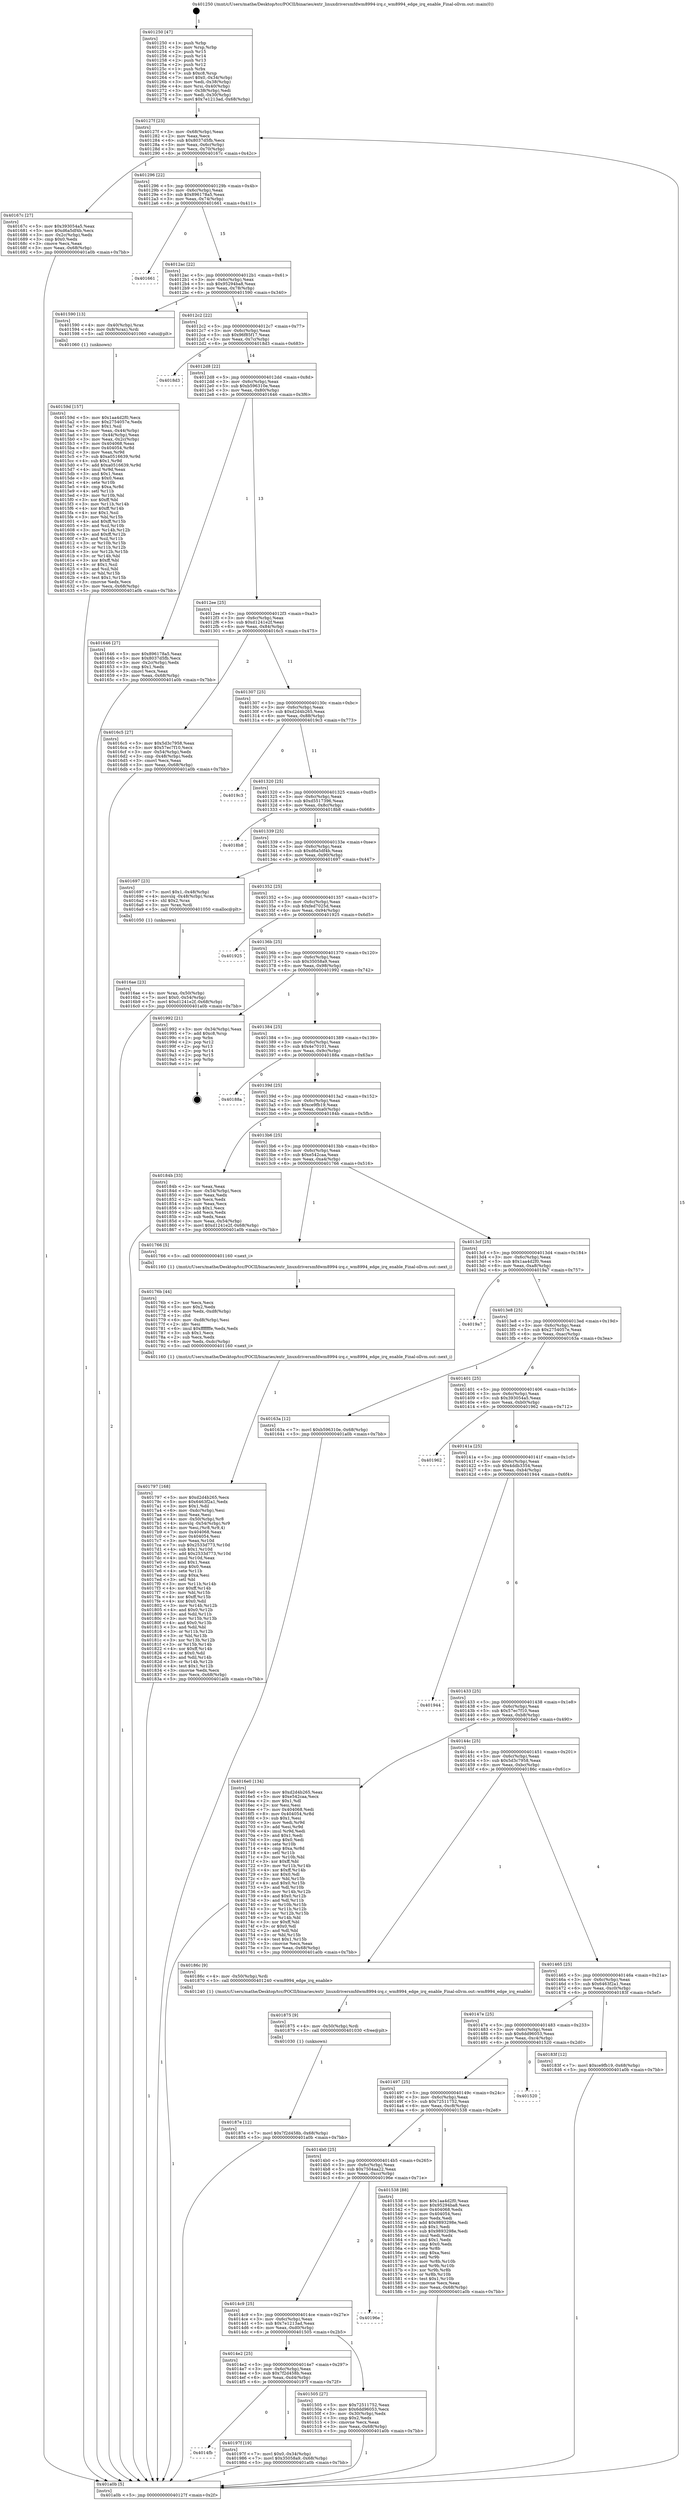 digraph "0x401250" {
  label = "0x401250 (/mnt/c/Users/mathe/Desktop/tcc/POCII/binaries/extr_linuxdriversmfdwm8994-irq.c_wm8994_edge_irq_enable_Final-ollvm.out::main(0))"
  labelloc = "t"
  node[shape=record]

  Entry [label="",width=0.3,height=0.3,shape=circle,fillcolor=black,style=filled]
  "0x40127f" [label="{
     0x40127f [23]\l
     | [instrs]\l
     &nbsp;&nbsp;0x40127f \<+3\>: mov -0x68(%rbp),%eax\l
     &nbsp;&nbsp;0x401282 \<+2\>: mov %eax,%ecx\l
     &nbsp;&nbsp;0x401284 \<+6\>: sub $0x8037d5fb,%ecx\l
     &nbsp;&nbsp;0x40128a \<+3\>: mov %eax,-0x6c(%rbp)\l
     &nbsp;&nbsp;0x40128d \<+3\>: mov %ecx,-0x70(%rbp)\l
     &nbsp;&nbsp;0x401290 \<+6\>: je 000000000040167c \<main+0x42c\>\l
  }"]
  "0x40167c" [label="{
     0x40167c [27]\l
     | [instrs]\l
     &nbsp;&nbsp;0x40167c \<+5\>: mov $0x393054a5,%eax\l
     &nbsp;&nbsp;0x401681 \<+5\>: mov $0xd6a5df4b,%ecx\l
     &nbsp;&nbsp;0x401686 \<+3\>: mov -0x2c(%rbp),%edx\l
     &nbsp;&nbsp;0x401689 \<+3\>: cmp $0x0,%edx\l
     &nbsp;&nbsp;0x40168c \<+3\>: cmove %ecx,%eax\l
     &nbsp;&nbsp;0x40168f \<+3\>: mov %eax,-0x68(%rbp)\l
     &nbsp;&nbsp;0x401692 \<+5\>: jmp 0000000000401a0b \<main+0x7bb\>\l
  }"]
  "0x401296" [label="{
     0x401296 [22]\l
     | [instrs]\l
     &nbsp;&nbsp;0x401296 \<+5\>: jmp 000000000040129b \<main+0x4b\>\l
     &nbsp;&nbsp;0x40129b \<+3\>: mov -0x6c(%rbp),%eax\l
     &nbsp;&nbsp;0x40129e \<+5\>: sub $0x896178a5,%eax\l
     &nbsp;&nbsp;0x4012a3 \<+3\>: mov %eax,-0x74(%rbp)\l
     &nbsp;&nbsp;0x4012a6 \<+6\>: je 0000000000401661 \<main+0x411\>\l
  }"]
  Exit [label="",width=0.3,height=0.3,shape=circle,fillcolor=black,style=filled,peripheries=2]
  "0x401661" [label="{
     0x401661\l
  }", style=dashed]
  "0x4012ac" [label="{
     0x4012ac [22]\l
     | [instrs]\l
     &nbsp;&nbsp;0x4012ac \<+5\>: jmp 00000000004012b1 \<main+0x61\>\l
     &nbsp;&nbsp;0x4012b1 \<+3\>: mov -0x6c(%rbp),%eax\l
     &nbsp;&nbsp;0x4012b4 \<+5\>: sub $0x95294ba8,%eax\l
     &nbsp;&nbsp;0x4012b9 \<+3\>: mov %eax,-0x78(%rbp)\l
     &nbsp;&nbsp;0x4012bc \<+6\>: je 0000000000401590 \<main+0x340\>\l
  }"]
  "0x4014fb" [label="{
     0x4014fb\l
  }", style=dashed]
  "0x401590" [label="{
     0x401590 [13]\l
     | [instrs]\l
     &nbsp;&nbsp;0x401590 \<+4\>: mov -0x40(%rbp),%rax\l
     &nbsp;&nbsp;0x401594 \<+4\>: mov 0x8(%rax),%rdi\l
     &nbsp;&nbsp;0x401598 \<+5\>: call 0000000000401060 \<atoi@plt\>\l
     | [calls]\l
     &nbsp;&nbsp;0x401060 \{1\} (unknown)\l
  }"]
  "0x4012c2" [label="{
     0x4012c2 [22]\l
     | [instrs]\l
     &nbsp;&nbsp;0x4012c2 \<+5\>: jmp 00000000004012c7 \<main+0x77\>\l
     &nbsp;&nbsp;0x4012c7 \<+3\>: mov -0x6c(%rbp),%eax\l
     &nbsp;&nbsp;0x4012ca \<+5\>: sub $0x96f85f17,%eax\l
     &nbsp;&nbsp;0x4012cf \<+3\>: mov %eax,-0x7c(%rbp)\l
     &nbsp;&nbsp;0x4012d2 \<+6\>: je 00000000004018d3 \<main+0x683\>\l
  }"]
  "0x40197f" [label="{
     0x40197f [19]\l
     | [instrs]\l
     &nbsp;&nbsp;0x40197f \<+7\>: movl $0x0,-0x34(%rbp)\l
     &nbsp;&nbsp;0x401986 \<+7\>: movl $0x35058a9,-0x68(%rbp)\l
     &nbsp;&nbsp;0x40198d \<+5\>: jmp 0000000000401a0b \<main+0x7bb\>\l
  }"]
  "0x4018d3" [label="{
     0x4018d3\l
  }", style=dashed]
  "0x4012d8" [label="{
     0x4012d8 [22]\l
     | [instrs]\l
     &nbsp;&nbsp;0x4012d8 \<+5\>: jmp 00000000004012dd \<main+0x8d\>\l
     &nbsp;&nbsp;0x4012dd \<+3\>: mov -0x6c(%rbp),%eax\l
     &nbsp;&nbsp;0x4012e0 \<+5\>: sub $0xb596310e,%eax\l
     &nbsp;&nbsp;0x4012e5 \<+3\>: mov %eax,-0x80(%rbp)\l
     &nbsp;&nbsp;0x4012e8 \<+6\>: je 0000000000401646 \<main+0x3f6\>\l
  }"]
  "0x40187e" [label="{
     0x40187e [12]\l
     | [instrs]\l
     &nbsp;&nbsp;0x40187e \<+7\>: movl $0x7f2d458b,-0x68(%rbp)\l
     &nbsp;&nbsp;0x401885 \<+5\>: jmp 0000000000401a0b \<main+0x7bb\>\l
  }"]
  "0x401646" [label="{
     0x401646 [27]\l
     | [instrs]\l
     &nbsp;&nbsp;0x401646 \<+5\>: mov $0x896178a5,%eax\l
     &nbsp;&nbsp;0x40164b \<+5\>: mov $0x8037d5fb,%ecx\l
     &nbsp;&nbsp;0x401650 \<+3\>: mov -0x2c(%rbp),%edx\l
     &nbsp;&nbsp;0x401653 \<+3\>: cmp $0x1,%edx\l
     &nbsp;&nbsp;0x401656 \<+3\>: cmovl %ecx,%eax\l
     &nbsp;&nbsp;0x401659 \<+3\>: mov %eax,-0x68(%rbp)\l
     &nbsp;&nbsp;0x40165c \<+5\>: jmp 0000000000401a0b \<main+0x7bb\>\l
  }"]
  "0x4012ee" [label="{
     0x4012ee [25]\l
     | [instrs]\l
     &nbsp;&nbsp;0x4012ee \<+5\>: jmp 00000000004012f3 \<main+0xa3\>\l
     &nbsp;&nbsp;0x4012f3 \<+3\>: mov -0x6c(%rbp),%eax\l
     &nbsp;&nbsp;0x4012f6 \<+5\>: sub $0xd1241e2f,%eax\l
     &nbsp;&nbsp;0x4012fb \<+6\>: mov %eax,-0x84(%rbp)\l
     &nbsp;&nbsp;0x401301 \<+6\>: je 00000000004016c5 \<main+0x475\>\l
  }"]
  "0x401875" [label="{
     0x401875 [9]\l
     | [instrs]\l
     &nbsp;&nbsp;0x401875 \<+4\>: mov -0x50(%rbp),%rdi\l
     &nbsp;&nbsp;0x401879 \<+5\>: call 0000000000401030 \<free@plt\>\l
     | [calls]\l
     &nbsp;&nbsp;0x401030 \{1\} (unknown)\l
  }"]
  "0x4016c5" [label="{
     0x4016c5 [27]\l
     | [instrs]\l
     &nbsp;&nbsp;0x4016c5 \<+5\>: mov $0x5d3c7958,%eax\l
     &nbsp;&nbsp;0x4016ca \<+5\>: mov $0x57ec7f10,%ecx\l
     &nbsp;&nbsp;0x4016cf \<+3\>: mov -0x54(%rbp),%edx\l
     &nbsp;&nbsp;0x4016d2 \<+3\>: cmp -0x48(%rbp),%edx\l
     &nbsp;&nbsp;0x4016d5 \<+3\>: cmovl %ecx,%eax\l
     &nbsp;&nbsp;0x4016d8 \<+3\>: mov %eax,-0x68(%rbp)\l
     &nbsp;&nbsp;0x4016db \<+5\>: jmp 0000000000401a0b \<main+0x7bb\>\l
  }"]
  "0x401307" [label="{
     0x401307 [25]\l
     | [instrs]\l
     &nbsp;&nbsp;0x401307 \<+5\>: jmp 000000000040130c \<main+0xbc\>\l
     &nbsp;&nbsp;0x40130c \<+3\>: mov -0x6c(%rbp),%eax\l
     &nbsp;&nbsp;0x40130f \<+5\>: sub $0xd2d4b265,%eax\l
     &nbsp;&nbsp;0x401314 \<+6\>: mov %eax,-0x88(%rbp)\l
     &nbsp;&nbsp;0x40131a \<+6\>: je 00000000004019c3 \<main+0x773\>\l
  }"]
  "0x401797" [label="{
     0x401797 [168]\l
     | [instrs]\l
     &nbsp;&nbsp;0x401797 \<+5\>: mov $0xd2d4b265,%ecx\l
     &nbsp;&nbsp;0x40179c \<+5\>: mov $0x6463f2a1,%edx\l
     &nbsp;&nbsp;0x4017a1 \<+3\>: mov $0x1,%dil\l
     &nbsp;&nbsp;0x4017a4 \<+6\>: mov -0xdc(%rbp),%esi\l
     &nbsp;&nbsp;0x4017aa \<+3\>: imul %eax,%esi\l
     &nbsp;&nbsp;0x4017ad \<+4\>: mov -0x50(%rbp),%r8\l
     &nbsp;&nbsp;0x4017b1 \<+4\>: movslq -0x54(%rbp),%r9\l
     &nbsp;&nbsp;0x4017b5 \<+4\>: mov %esi,(%r8,%r9,4)\l
     &nbsp;&nbsp;0x4017b9 \<+7\>: mov 0x404068,%eax\l
     &nbsp;&nbsp;0x4017c0 \<+7\>: mov 0x404054,%esi\l
     &nbsp;&nbsp;0x4017c7 \<+3\>: mov %eax,%r10d\l
     &nbsp;&nbsp;0x4017ca \<+7\>: sub $0x2533d773,%r10d\l
     &nbsp;&nbsp;0x4017d1 \<+4\>: sub $0x1,%r10d\l
     &nbsp;&nbsp;0x4017d5 \<+7\>: add $0x2533d773,%r10d\l
     &nbsp;&nbsp;0x4017dc \<+4\>: imul %r10d,%eax\l
     &nbsp;&nbsp;0x4017e0 \<+3\>: and $0x1,%eax\l
     &nbsp;&nbsp;0x4017e3 \<+3\>: cmp $0x0,%eax\l
     &nbsp;&nbsp;0x4017e6 \<+4\>: sete %r11b\l
     &nbsp;&nbsp;0x4017ea \<+3\>: cmp $0xa,%esi\l
     &nbsp;&nbsp;0x4017ed \<+3\>: setl %bl\l
     &nbsp;&nbsp;0x4017f0 \<+3\>: mov %r11b,%r14b\l
     &nbsp;&nbsp;0x4017f3 \<+4\>: xor $0xff,%r14b\l
     &nbsp;&nbsp;0x4017f7 \<+3\>: mov %bl,%r15b\l
     &nbsp;&nbsp;0x4017fa \<+4\>: xor $0xff,%r15b\l
     &nbsp;&nbsp;0x4017fe \<+4\>: xor $0x0,%dil\l
     &nbsp;&nbsp;0x401802 \<+3\>: mov %r14b,%r12b\l
     &nbsp;&nbsp;0x401805 \<+4\>: and $0x0,%r12b\l
     &nbsp;&nbsp;0x401809 \<+3\>: and %dil,%r11b\l
     &nbsp;&nbsp;0x40180c \<+3\>: mov %r15b,%r13b\l
     &nbsp;&nbsp;0x40180f \<+4\>: and $0x0,%r13b\l
     &nbsp;&nbsp;0x401813 \<+3\>: and %dil,%bl\l
     &nbsp;&nbsp;0x401816 \<+3\>: or %r11b,%r12b\l
     &nbsp;&nbsp;0x401819 \<+3\>: or %bl,%r13b\l
     &nbsp;&nbsp;0x40181c \<+3\>: xor %r13b,%r12b\l
     &nbsp;&nbsp;0x40181f \<+3\>: or %r15b,%r14b\l
     &nbsp;&nbsp;0x401822 \<+4\>: xor $0xff,%r14b\l
     &nbsp;&nbsp;0x401826 \<+4\>: or $0x0,%dil\l
     &nbsp;&nbsp;0x40182a \<+3\>: and %dil,%r14b\l
     &nbsp;&nbsp;0x40182d \<+3\>: or %r14b,%r12b\l
     &nbsp;&nbsp;0x401830 \<+4\>: test $0x1,%r12b\l
     &nbsp;&nbsp;0x401834 \<+3\>: cmovne %edx,%ecx\l
     &nbsp;&nbsp;0x401837 \<+3\>: mov %ecx,-0x68(%rbp)\l
     &nbsp;&nbsp;0x40183a \<+5\>: jmp 0000000000401a0b \<main+0x7bb\>\l
  }"]
  "0x4019c3" [label="{
     0x4019c3\l
  }", style=dashed]
  "0x401320" [label="{
     0x401320 [25]\l
     | [instrs]\l
     &nbsp;&nbsp;0x401320 \<+5\>: jmp 0000000000401325 \<main+0xd5\>\l
     &nbsp;&nbsp;0x401325 \<+3\>: mov -0x6c(%rbp),%eax\l
     &nbsp;&nbsp;0x401328 \<+5\>: sub $0xd5517396,%eax\l
     &nbsp;&nbsp;0x40132d \<+6\>: mov %eax,-0x8c(%rbp)\l
     &nbsp;&nbsp;0x401333 \<+6\>: je 00000000004018b8 \<main+0x668\>\l
  }"]
  "0x40176b" [label="{
     0x40176b [44]\l
     | [instrs]\l
     &nbsp;&nbsp;0x40176b \<+2\>: xor %ecx,%ecx\l
     &nbsp;&nbsp;0x40176d \<+5\>: mov $0x2,%edx\l
     &nbsp;&nbsp;0x401772 \<+6\>: mov %edx,-0xd8(%rbp)\l
     &nbsp;&nbsp;0x401778 \<+1\>: cltd\l
     &nbsp;&nbsp;0x401779 \<+6\>: mov -0xd8(%rbp),%esi\l
     &nbsp;&nbsp;0x40177f \<+2\>: idiv %esi\l
     &nbsp;&nbsp;0x401781 \<+6\>: imul $0xfffffffe,%edx,%edx\l
     &nbsp;&nbsp;0x401787 \<+3\>: sub $0x1,%ecx\l
     &nbsp;&nbsp;0x40178a \<+2\>: sub %ecx,%edx\l
     &nbsp;&nbsp;0x40178c \<+6\>: mov %edx,-0xdc(%rbp)\l
     &nbsp;&nbsp;0x401792 \<+5\>: call 0000000000401160 \<next_i\>\l
     | [calls]\l
     &nbsp;&nbsp;0x401160 \{1\} (/mnt/c/Users/mathe/Desktop/tcc/POCII/binaries/extr_linuxdriversmfdwm8994-irq.c_wm8994_edge_irq_enable_Final-ollvm.out::next_i)\l
  }"]
  "0x4018b8" [label="{
     0x4018b8\l
  }", style=dashed]
  "0x401339" [label="{
     0x401339 [25]\l
     | [instrs]\l
     &nbsp;&nbsp;0x401339 \<+5\>: jmp 000000000040133e \<main+0xee\>\l
     &nbsp;&nbsp;0x40133e \<+3\>: mov -0x6c(%rbp),%eax\l
     &nbsp;&nbsp;0x401341 \<+5\>: sub $0xd6a5df4b,%eax\l
     &nbsp;&nbsp;0x401346 \<+6\>: mov %eax,-0x90(%rbp)\l
     &nbsp;&nbsp;0x40134c \<+6\>: je 0000000000401697 \<main+0x447\>\l
  }"]
  "0x4016ae" [label="{
     0x4016ae [23]\l
     | [instrs]\l
     &nbsp;&nbsp;0x4016ae \<+4\>: mov %rax,-0x50(%rbp)\l
     &nbsp;&nbsp;0x4016b2 \<+7\>: movl $0x0,-0x54(%rbp)\l
     &nbsp;&nbsp;0x4016b9 \<+7\>: movl $0xd1241e2f,-0x68(%rbp)\l
     &nbsp;&nbsp;0x4016c0 \<+5\>: jmp 0000000000401a0b \<main+0x7bb\>\l
  }"]
  "0x401697" [label="{
     0x401697 [23]\l
     | [instrs]\l
     &nbsp;&nbsp;0x401697 \<+7\>: movl $0x1,-0x48(%rbp)\l
     &nbsp;&nbsp;0x40169e \<+4\>: movslq -0x48(%rbp),%rax\l
     &nbsp;&nbsp;0x4016a2 \<+4\>: shl $0x2,%rax\l
     &nbsp;&nbsp;0x4016a6 \<+3\>: mov %rax,%rdi\l
     &nbsp;&nbsp;0x4016a9 \<+5\>: call 0000000000401050 \<malloc@plt\>\l
     | [calls]\l
     &nbsp;&nbsp;0x401050 \{1\} (unknown)\l
  }"]
  "0x401352" [label="{
     0x401352 [25]\l
     | [instrs]\l
     &nbsp;&nbsp;0x401352 \<+5\>: jmp 0000000000401357 \<main+0x107\>\l
     &nbsp;&nbsp;0x401357 \<+3\>: mov -0x6c(%rbp),%eax\l
     &nbsp;&nbsp;0x40135a \<+5\>: sub $0xfed7025d,%eax\l
     &nbsp;&nbsp;0x40135f \<+6\>: mov %eax,-0x94(%rbp)\l
     &nbsp;&nbsp;0x401365 \<+6\>: je 0000000000401925 \<main+0x6d5\>\l
  }"]
  "0x40159d" [label="{
     0x40159d [157]\l
     | [instrs]\l
     &nbsp;&nbsp;0x40159d \<+5\>: mov $0x1aa4d2f0,%ecx\l
     &nbsp;&nbsp;0x4015a2 \<+5\>: mov $0x2754057e,%edx\l
     &nbsp;&nbsp;0x4015a7 \<+3\>: mov $0x1,%sil\l
     &nbsp;&nbsp;0x4015aa \<+3\>: mov %eax,-0x44(%rbp)\l
     &nbsp;&nbsp;0x4015ad \<+3\>: mov -0x44(%rbp),%eax\l
     &nbsp;&nbsp;0x4015b0 \<+3\>: mov %eax,-0x2c(%rbp)\l
     &nbsp;&nbsp;0x4015b3 \<+7\>: mov 0x404068,%eax\l
     &nbsp;&nbsp;0x4015ba \<+8\>: mov 0x404054,%r8d\l
     &nbsp;&nbsp;0x4015c2 \<+3\>: mov %eax,%r9d\l
     &nbsp;&nbsp;0x4015c5 \<+7\>: sub $0xa0516639,%r9d\l
     &nbsp;&nbsp;0x4015cc \<+4\>: sub $0x1,%r9d\l
     &nbsp;&nbsp;0x4015d0 \<+7\>: add $0xa0516639,%r9d\l
     &nbsp;&nbsp;0x4015d7 \<+4\>: imul %r9d,%eax\l
     &nbsp;&nbsp;0x4015db \<+3\>: and $0x1,%eax\l
     &nbsp;&nbsp;0x4015de \<+3\>: cmp $0x0,%eax\l
     &nbsp;&nbsp;0x4015e1 \<+4\>: sete %r10b\l
     &nbsp;&nbsp;0x4015e5 \<+4\>: cmp $0xa,%r8d\l
     &nbsp;&nbsp;0x4015e9 \<+4\>: setl %r11b\l
     &nbsp;&nbsp;0x4015ed \<+3\>: mov %r10b,%bl\l
     &nbsp;&nbsp;0x4015f0 \<+3\>: xor $0xff,%bl\l
     &nbsp;&nbsp;0x4015f3 \<+3\>: mov %r11b,%r14b\l
     &nbsp;&nbsp;0x4015f6 \<+4\>: xor $0xff,%r14b\l
     &nbsp;&nbsp;0x4015fa \<+4\>: xor $0x1,%sil\l
     &nbsp;&nbsp;0x4015fe \<+3\>: mov %bl,%r15b\l
     &nbsp;&nbsp;0x401601 \<+4\>: and $0xff,%r15b\l
     &nbsp;&nbsp;0x401605 \<+3\>: and %sil,%r10b\l
     &nbsp;&nbsp;0x401608 \<+3\>: mov %r14b,%r12b\l
     &nbsp;&nbsp;0x40160b \<+4\>: and $0xff,%r12b\l
     &nbsp;&nbsp;0x40160f \<+3\>: and %sil,%r11b\l
     &nbsp;&nbsp;0x401612 \<+3\>: or %r10b,%r15b\l
     &nbsp;&nbsp;0x401615 \<+3\>: or %r11b,%r12b\l
     &nbsp;&nbsp;0x401618 \<+3\>: xor %r12b,%r15b\l
     &nbsp;&nbsp;0x40161b \<+3\>: or %r14b,%bl\l
     &nbsp;&nbsp;0x40161e \<+3\>: xor $0xff,%bl\l
     &nbsp;&nbsp;0x401621 \<+4\>: or $0x1,%sil\l
     &nbsp;&nbsp;0x401625 \<+3\>: and %sil,%bl\l
     &nbsp;&nbsp;0x401628 \<+3\>: or %bl,%r15b\l
     &nbsp;&nbsp;0x40162b \<+4\>: test $0x1,%r15b\l
     &nbsp;&nbsp;0x40162f \<+3\>: cmovne %edx,%ecx\l
     &nbsp;&nbsp;0x401632 \<+3\>: mov %ecx,-0x68(%rbp)\l
     &nbsp;&nbsp;0x401635 \<+5\>: jmp 0000000000401a0b \<main+0x7bb\>\l
  }"]
  "0x401925" [label="{
     0x401925\l
  }", style=dashed]
  "0x40136b" [label="{
     0x40136b [25]\l
     | [instrs]\l
     &nbsp;&nbsp;0x40136b \<+5\>: jmp 0000000000401370 \<main+0x120\>\l
     &nbsp;&nbsp;0x401370 \<+3\>: mov -0x6c(%rbp),%eax\l
     &nbsp;&nbsp;0x401373 \<+5\>: sub $0x35058a9,%eax\l
     &nbsp;&nbsp;0x401378 \<+6\>: mov %eax,-0x98(%rbp)\l
     &nbsp;&nbsp;0x40137e \<+6\>: je 0000000000401992 \<main+0x742\>\l
  }"]
  "0x401250" [label="{
     0x401250 [47]\l
     | [instrs]\l
     &nbsp;&nbsp;0x401250 \<+1\>: push %rbp\l
     &nbsp;&nbsp;0x401251 \<+3\>: mov %rsp,%rbp\l
     &nbsp;&nbsp;0x401254 \<+2\>: push %r15\l
     &nbsp;&nbsp;0x401256 \<+2\>: push %r14\l
     &nbsp;&nbsp;0x401258 \<+2\>: push %r13\l
     &nbsp;&nbsp;0x40125a \<+2\>: push %r12\l
     &nbsp;&nbsp;0x40125c \<+1\>: push %rbx\l
     &nbsp;&nbsp;0x40125d \<+7\>: sub $0xc8,%rsp\l
     &nbsp;&nbsp;0x401264 \<+7\>: movl $0x0,-0x34(%rbp)\l
     &nbsp;&nbsp;0x40126b \<+3\>: mov %edi,-0x38(%rbp)\l
     &nbsp;&nbsp;0x40126e \<+4\>: mov %rsi,-0x40(%rbp)\l
     &nbsp;&nbsp;0x401272 \<+3\>: mov -0x38(%rbp),%edi\l
     &nbsp;&nbsp;0x401275 \<+3\>: mov %edi,-0x30(%rbp)\l
     &nbsp;&nbsp;0x401278 \<+7\>: movl $0x7e1213ad,-0x68(%rbp)\l
  }"]
  "0x401992" [label="{
     0x401992 [21]\l
     | [instrs]\l
     &nbsp;&nbsp;0x401992 \<+3\>: mov -0x34(%rbp),%eax\l
     &nbsp;&nbsp;0x401995 \<+7\>: add $0xc8,%rsp\l
     &nbsp;&nbsp;0x40199c \<+1\>: pop %rbx\l
     &nbsp;&nbsp;0x40199d \<+2\>: pop %r12\l
     &nbsp;&nbsp;0x40199f \<+2\>: pop %r13\l
     &nbsp;&nbsp;0x4019a1 \<+2\>: pop %r14\l
     &nbsp;&nbsp;0x4019a3 \<+2\>: pop %r15\l
     &nbsp;&nbsp;0x4019a5 \<+1\>: pop %rbp\l
     &nbsp;&nbsp;0x4019a6 \<+1\>: ret\l
  }"]
  "0x401384" [label="{
     0x401384 [25]\l
     | [instrs]\l
     &nbsp;&nbsp;0x401384 \<+5\>: jmp 0000000000401389 \<main+0x139\>\l
     &nbsp;&nbsp;0x401389 \<+3\>: mov -0x6c(%rbp),%eax\l
     &nbsp;&nbsp;0x40138c \<+5\>: sub $0x4e70101,%eax\l
     &nbsp;&nbsp;0x401391 \<+6\>: mov %eax,-0x9c(%rbp)\l
     &nbsp;&nbsp;0x401397 \<+6\>: je 000000000040188a \<main+0x63a\>\l
  }"]
  "0x401a0b" [label="{
     0x401a0b [5]\l
     | [instrs]\l
     &nbsp;&nbsp;0x401a0b \<+5\>: jmp 000000000040127f \<main+0x2f\>\l
  }"]
  "0x40188a" [label="{
     0x40188a\l
  }", style=dashed]
  "0x40139d" [label="{
     0x40139d [25]\l
     | [instrs]\l
     &nbsp;&nbsp;0x40139d \<+5\>: jmp 00000000004013a2 \<main+0x152\>\l
     &nbsp;&nbsp;0x4013a2 \<+3\>: mov -0x6c(%rbp),%eax\l
     &nbsp;&nbsp;0x4013a5 \<+5\>: sub $0xce9fb19,%eax\l
     &nbsp;&nbsp;0x4013aa \<+6\>: mov %eax,-0xa0(%rbp)\l
     &nbsp;&nbsp;0x4013b0 \<+6\>: je 000000000040184b \<main+0x5fb\>\l
  }"]
  "0x4014e2" [label="{
     0x4014e2 [25]\l
     | [instrs]\l
     &nbsp;&nbsp;0x4014e2 \<+5\>: jmp 00000000004014e7 \<main+0x297\>\l
     &nbsp;&nbsp;0x4014e7 \<+3\>: mov -0x6c(%rbp),%eax\l
     &nbsp;&nbsp;0x4014ea \<+5\>: sub $0x7f2d458b,%eax\l
     &nbsp;&nbsp;0x4014ef \<+6\>: mov %eax,-0xd4(%rbp)\l
     &nbsp;&nbsp;0x4014f5 \<+6\>: je 000000000040197f \<main+0x72f\>\l
  }"]
  "0x40184b" [label="{
     0x40184b [33]\l
     | [instrs]\l
     &nbsp;&nbsp;0x40184b \<+2\>: xor %eax,%eax\l
     &nbsp;&nbsp;0x40184d \<+3\>: mov -0x54(%rbp),%ecx\l
     &nbsp;&nbsp;0x401850 \<+2\>: mov %eax,%edx\l
     &nbsp;&nbsp;0x401852 \<+2\>: sub %ecx,%edx\l
     &nbsp;&nbsp;0x401854 \<+2\>: mov %eax,%ecx\l
     &nbsp;&nbsp;0x401856 \<+3\>: sub $0x1,%ecx\l
     &nbsp;&nbsp;0x401859 \<+2\>: add %ecx,%edx\l
     &nbsp;&nbsp;0x40185b \<+2\>: sub %edx,%eax\l
     &nbsp;&nbsp;0x40185d \<+3\>: mov %eax,-0x54(%rbp)\l
     &nbsp;&nbsp;0x401860 \<+7\>: movl $0xd1241e2f,-0x68(%rbp)\l
     &nbsp;&nbsp;0x401867 \<+5\>: jmp 0000000000401a0b \<main+0x7bb\>\l
  }"]
  "0x4013b6" [label="{
     0x4013b6 [25]\l
     | [instrs]\l
     &nbsp;&nbsp;0x4013b6 \<+5\>: jmp 00000000004013bb \<main+0x16b\>\l
     &nbsp;&nbsp;0x4013bb \<+3\>: mov -0x6c(%rbp),%eax\l
     &nbsp;&nbsp;0x4013be \<+5\>: sub $0xe542caa,%eax\l
     &nbsp;&nbsp;0x4013c3 \<+6\>: mov %eax,-0xa4(%rbp)\l
     &nbsp;&nbsp;0x4013c9 \<+6\>: je 0000000000401766 \<main+0x516\>\l
  }"]
  "0x401505" [label="{
     0x401505 [27]\l
     | [instrs]\l
     &nbsp;&nbsp;0x401505 \<+5\>: mov $0x72511752,%eax\l
     &nbsp;&nbsp;0x40150a \<+5\>: mov $0x6dd96053,%ecx\l
     &nbsp;&nbsp;0x40150f \<+3\>: mov -0x30(%rbp),%edx\l
     &nbsp;&nbsp;0x401512 \<+3\>: cmp $0x2,%edx\l
     &nbsp;&nbsp;0x401515 \<+3\>: cmovne %ecx,%eax\l
     &nbsp;&nbsp;0x401518 \<+3\>: mov %eax,-0x68(%rbp)\l
     &nbsp;&nbsp;0x40151b \<+5\>: jmp 0000000000401a0b \<main+0x7bb\>\l
  }"]
  "0x401766" [label="{
     0x401766 [5]\l
     | [instrs]\l
     &nbsp;&nbsp;0x401766 \<+5\>: call 0000000000401160 \<next_i\>\l
     | [calls]\l
     &nbsp;&nbsp;0x401160 \{1\} (/mnt/c/Users/mathe/Desktop/tcc/POCII/binaries/extr_linuxdriversmfdwm8994-irq.c_wm8994_edge_irq_enable_Final-ollvm.out::next_i)\l
  }"]
  "0x4013cf" [label="{
     0x4013cf [25]\l
     | [instrs]\l
     &nbsp;&nbsp;0x4013cf \<+5\>: jmp 00000000004013d4 \<main+0x184\>\l
     &nbsp;&nbsp;0x4013d4 \<+3\>: mov -0x6c(%rbp),%eax\l
     &nbsp;&nbsp;0x4013d7 \<+5\>: sub $0x1aa4d2f0,%eax\l
     &nbsp;&nbsp;0x4013dc \<+6\>: mov %eax,-0xa8(%rbp)\l
     &nbsp;&nbsp;0x4013e2 \<+6\>: je 00000000004019a7 \<main+0x757\>\l
  }"]
  "0x4014c9" [label="{
     0x4014c9 [25]\l
     | [instrs]\l
     &nbsp;&nbsp;0x4014c9 \<+5\>: jmp 00000000004014ce \<main+0x27e\>\l
     &nbsp;&nbsp;0x4014ce \<+3\>: mov -0x6c(%rbp),%eax\l
     &nbsp;&nbsp;0x4014d1 \<+5\>: sub $0x7e1213ad,%eax\l
     &nbsp;&nbsp;0x4014d6 \<+6\>: mov %eax,-0xd0(%rbp)\l
     &nbsp;&nbsp;0x4014dc \<+6\>: je 0000000000401505 \<main+0x2b5\>\l
  }"]
  "0x4019a7" [label="{
     0x4019a7\l
  }", style=dashed]
  "0x4013e8" [label="{
     0x4013e8 [25]\l
     | [instrs]\l
     &nbsp;&nbsp;0x4013e8 \<+5\>: jmp 00000000004013ed \<main+0x19d\>\l
     &nbsp;&nbsp;0x4013ed \<+3\>: mov -0x6c(%rbp),%eax\l
     &nbsp;&nbsp;0x4013f0 \<+5\>: sub $0x2754057e,%eax\l
     &nbsp;&nbsp;0x4013f5 \<+6\>: mov %eax,-0xac(%rbp)\l
     &nbsp;&nbsp;0x4013fb \<+6\>: je 000000000040163a \<main+0x3ea\>\l
  }"]
  "0x40196e" [label="{
     0x40196e\l
  }", style=dashed]
  "0x40163a" [label="{
     0x40163a [12]\l
     | [instrs]\l
     &nbsp;&nbsp;0x40163a \<+7\>: movl $0xb596310e,-0x68(%rbp)\l
     &nbsp;&nbsp;0x401641 \<+5\>: jmp 0000000000401a0b \<main+0x7bb\>\l
  }"]
  "0x401401" [label="{
     0x401401 [25]\l
     | [instrs]\l
     &nbsp;&nbsp;0x401401 \<+5\>: jmp 0000000000401406 \<main+0x1b6\>\l
     &nbsp;&nbsp;0x401406 \<+3\>: mov -0x6c(%rbp),%eax\l
     &nbsp;&nbsp;0x401409 \<+5\>: sub $0x393054a5,%eax\l
     &nbsp;&nbsp;0x40140e \<+6\>: mov %eax,-0xb0(%rbp)\l
     &nbsp;&nbsp;0x401414 \<+6\>: je 0000000000401962 \<main+0x712\>\l
  }"]
  "0x4014b0" [label="{
     0x4014b0 [25]\l
     | [instrs]\l
     &nbsp;&nbsp;0x4014b0 \<+5\>: jmp 00000000004014b5 \<main+0x265\>\l
     &nbsp;&nbsp;0x4014b5 \<+3\>: mov -0x6c(%rbp),%eax\l
     &nbsp;&nbsp;0x4014b8 \<+5\>: sub $0x7504aa22,%eax\l
     &nbsp;&nbsp;0x4014bd \<+6\>: mov %eax,-0xcc(%rbp)\l
     &nbsp;&nbsp;0x4014c3 \<+6\>: je 000000000040196e \<main+0x71e\>\l
  }"]
  "0x401962" [label="{
     0x401962\l
  }", style=dashed]
  "0x40141a" [label="{
     0x40141a [25]\l
     | [instrs]\l
     &nbsp;&nbsp;0x40141a \<+5\>: jmp 000000000040141f \<main+0x1cf\>\l
     &nbsp;&nbsp;0x40141f \<+3\>: mov -0x6c(%rbp),%eax\l
     &nbsp;&nbsp;0x401422 \<+5\>: sub $0x4ddb3354,%eax\l
     &nbsp;&nbsp;0x401427 \<+6\>: mov %eax,-0xb4(%rbp)\l
     &nbsp;&nbsp;0x40142d \<+6\>: je 0000000000401944 \<main+0x6f4\>\l
  }"]
  "0x401538" [label="{
     0x401538 [88]\l
     | [instrs]\l
     &nbsp;&nbsp;0x401538 \<+5\>: mov $0x1aa4d2f0,%eax\l
     &nbsp;&nbsp;0x40153d \<+5\>: mov $0x95294ba8,%ecx\l
     &nbsp;&nbsp;0x401542 \<+7\>: mov 0x404068,%edx\l
     &nbsp;&nbsp;0x401549 \<+7\>: mov 0x404054,%esi\l
     &nbsp;&nbsp;0x401550 \<+2\>: mov %edx,%edi\l
     &nbsp;&nbsp;0x401552 \<+6\>: add $0x9893298e,%edi\l
     &nbsp;&nbsp;0x401558 \<+3\>: sub $0x1,%edi\l
     &nbsp;&nbsp;0x40155b \<+6\>: sub $0x9893298e,%edi\l
     &nbsp;&nbsp;0x401561 \<+3\>: imul %edi,%edx\l
     &nbsp;&nbsp;0x401564 \<+3\>: and $0x1,%edx\l
     &nbsp;&nbsp;0x401567 \<+3\>: cmp $0x0,%edx\l
     &nbsp;&nbsp;0x40156a \<+4\>: sete %r8b\l
     &nbsp;&nbsp;0x40156e \<+3\>: cmp $0xa,%esi\l
     &nbsp;&nbsp;0x401571 \<+4\>: setl %r9b\l
     &nbsp;&nbsp;0x401575 \<+3\>: mov %r8b,%r10b\l
     &nbsp;&nbsp;0x401578 \<+3\>: and %r9b,%r10b\l
     &nbsp;&nbsp;0x40157b \<+3\>: xor %r9b,%r8b\l
     &nbsp;&nbsp;0x40157e \<+3\>: or %r8b,%r10b\l
     &nbsp;&nbsp;0x401581 \<+4\>: test $0x1,%r10b\l
     &nbsp;&nbsp;0x401585 \<+3\>: cmovne %ecx,%eax\l
     &nbsp;&nbsp;0x401588 \<+3\>: mov %eax,-0x68(%rbp)\l
     &nbsp;&nbsp;0x40158b \<+5\>: jmp 0000000000401a0b \<main+0x7bb\>\l
  }"]
  "0x401944" [label="{
     0x401944\l
  }", style=dashed]
  "0x401433" [label="{
     0x401433 [25]\l
     | [instrs]\l
     &nbsp;&nbsp;0x401433 \<+5\>: jmp 0000000000401438 \<main+0x1e8\>\l
     &nbsp;&nbsp;0x401438 \<+3\>: mov -0x6c(%rbp),%eax\l
     &nbsp;&nbsp;0x40143b \<+5\>: sub $0x57ec7f10,%eax\l
     &nbsp;&nbsp;0x401440 \<+6\>: mov %eax,-0xb8(%rbp)\l
     &nbsp;&nbsp;0x401446 \<+6\>: je 00000000004016e0 \<main+0x490\>\l
  }"]
  "0x401497" [label="{
     0x401497 [25]\l
     | [instrs]\l
     &nbsp;&nbsp;0x401497 \<+5\>: jmp 000000000040149c \<main+0x24c\>\l
     &nbsp;&nbsp;0x40149c \<+3\>: mov -0x6c(%rbp),%eax\l
     &nbsp;&nbsp;0x40149f \<+5\>: sub $0x72511752,%eax\l
     &nbsp;&nbsp;0x4014a4 \<+6\>: mov %eax,-0xc8(%rbp)\l
     &nbsp;&nbsp;0x4014aa \<+6\>: je 0000000000401538 \<main+0x2e8\>\l
  }"]
  "0x4016e0" [label="{
     0x4016e0 [134]\l
     | [instrs]\l
     &nbsp;&nbsp;0x4016e0 \<+5\>: mov $0xd2d4b265,%eax\l
     &nbsp;&nbsp;0x4016e5 \<+5\>: mov $0xe542caa,%ecx\l
     &nbsp;&nbsp;0x4016ea \<+2\>: mov $0x1,%dl\l
     &nbsp;&nbsp;0x4016ec \<+2\>: xor %esi,%esi\l
     &nbsp;&nbsp;0x4016ee \<+7\>: mov 0x404068,%edi\l
     &nbsp;&nbsp;0x4016f5 \<+8\>: mov 0x404054,%r8d\l
     &nbsp;&nbsp;0x4016fd \<+3\>: sub $0x1,%esi\l
     &nbsp;&nbsp;0x401700 \<+3\>: mov %edi,%r9d\l
     &nbsp;&nbsp;0x401703 \<+3\>: add %esi,%r9d\l
     &nbsp;&nbsp;0x401706 \<+4\>: imul %r9d,%edi\l
     &nbsp;&nbsp;0x40170a \<+3\>: and $0x1,%edi\l
     &nbsp;&nbsp;0x40170d \<+3\>: cmp $0x0,%edi\l
     &nbsp;&nbsp;0x401710 \<+4\>: sete %r10b\l
     &nbsp;&nbsp;0x401714 \<+4\>: cmp $0xa,%r8d\l
     &nbsp;&nbsp;0x401718 \<+4\>: setl %r11b\l
     &nbsp;&nbsp;0x40171c \<+3\>: mov %r10b,%bl\l
     &nbsp;&nbsp;0x40171f \<+3\>: xor $0xff,%bl\l
     &nbsp;&nbsp;0x401722 \<+3\>: mov %r11b,%r14b\l
     &nbsp;&nbsp;0x401725 \<+4\>: xor $0xff,%r14b\l
     &nbsp;&nbsp;0x401729 \<+3\>: xor $0x0,%dl\l
     &nbsp;&nbsp;0x40172c \<+3\>: mov %bl,%r15b\l
     &nbsp;&nbsp;0x40172f \<+4\>: and $0x0,%r15b\l
     &nbsp;&nbsp;0x401733 \<+3\>: and %dl,%r10b\l
     &nbsp;&nbsp;0x401736 \<+3\>: mov %r14b,%r12b\l
     &nbsp;&nbsp;0x401739 \<+4\>: and $0x0,%r12b\l
     &nbsp;&nbsp;0x40173d \<+3\>: and %dl,%r11b\l
     &nbsp;&nbsp;0x401740 \<+3\>: or %r10b,%r15b\l
     &nbsp;&nbsp;0x401743 \<+3\>: or %r11b,%r12b\l
     &nbsp;&nbsp;0x401746 \<+3\>: xor %r12b,%r15b\l
     &nbsp;&nbsp;0x401749 \<+3\>: or %r14b,%bl\l
     &nbsp;&nbsp;0x40174c \<+3\>: xor $0xff,%bl\l
     &nbsp;&nbsp;0x40174f \<+3\>: or $0x0,%dl\l
     &nbsp;&nbsp;0x401752 \<+2\>: and %dl,%bl\l
     &nbsp;&nbsp;0x401754 \<+3\>: or %bl,%r15b\l
     &nbsp;&nbsp;0x401757 \<+4\>: test $0x1,%r15b\l
     &nbsp;&nbsp;0x40175b \<+3\>: cmovne %ecx,%eax\l
     &nbsp;&nbsp;0x40175e \<+3\>: mov %eax,-0x68(%rbp)\l
     &nbsp;&nbsp;0x401761 \<+5\>: jmp 0000000000401a0b \<main+0x7bb\>\l
  }"]
  "0x40144c" [label="{
     0x40144c [25]\l
     | [instrs]\l
     &nbsp;&nbsp;0x40144c \<+5\>: jmp 0000000000401451 \<main+0x201\>\l
     &nbsp;&nbsp;0x401451 \<+3\>: mov -0x6c(%rbp),%eax\l
     &nbsp;&nbsp;0x401454 \<+5\>: sub $0x5d3c7958,%eax\l
     &nbsp;&nbsp;0x401459 \<+6\>: mov %eax,-0xbc(%rbp)\l
     &nbsp;&nbsp;0x40145f \<+6\>: je 000000000040186c \<main+0x61c\>\l
  }"]
  "0x401520" [label="{
     0x401520\l
  }", style=dashed]
  "0x40186c" [label="{
     0x40186c [9]\l
     | [instrs]\l
     &nbsp;&nbsp;0x40186c \<+4\>: mov -0x50(%rbp),%rdi\l
     &nbsp;&nbsp;0x401870 \<+5\>: call 0000000000401240 \<wm8994_edge_irq_enable\>\l
     | [calls]\l
     &nbsp;&nbsp;0x401240 \{1\} (/mnt/c/Users/mathe/Desktop/tcc/POCII/binaries/extr_linuxdriversmfdwm8994-irq.c_wm8994_edge_irq_enable_Final-ollvm.out::wm8994_edge_irq_enable)\l
  }"]
  "0x401465" [label="{
     0x401465 [25]\l
     | [instrs]\l
     &nbsp;&nbsp;0x401465 \<+5\>: jmp 000000000040146a \<main+0x21a\>\l
     &nbsp;&nbsp;0x40146a \<+3\>: mov -0x6c(%rbp),%eax\l
     &nbsp;&nbsp;0x40146d \<+5\>: sub $0x6463f2a1,%eax\l
     &nbsp;&nbsp;0x401472 \<+6\>: mov %eax,-0xc0(%rbp)\l
     &nbsp;&nbsp;0x401478 \<+6\>: je 000000000040183f \<main+0x5ef\>\l
  }"]
  "0x40147e" [label="{
     0x40147e [25]\l
     | [instrs]\l
     &nbsp;&nbsp;0x40147e \<+5\>: jmp 0000000000401483 \<main+0x233\>\l
     &nbsp;&nbsp;0x401483 \<+3\>: mov -0x6c(%rbp),%eax\l
     &nbsp;&nbsp;0x401486 \<+5\>: sub $0x6dd96053,%eax\l
     &nbsp;&nbsp;0x40148b \<+6\>: mov %eax,-0xc4(%rbp)\l
     &nbsp;&nbsp;0x401491 \<+6\>: je 0000000000401520 \<main+0x2d0\>\l
  }"]
  "0x40183f" [label="{
     0x40183f [12]\l
     | [instrs]\l
     &nbsp;&nbsp;0x40183f \<+7\>: movl $0xce9fb19,-0x68(%rbp)\l
     &nbsp;&nbsp;0x401846 \<+5\>: jmp 0000000000401a0b \<main+0x7bb\>\l
  }"]
  Entry -> "0x401250" [label=" 1"]
  "0x40127f" -> "0x40167c" [label=" 1"]
  "0x40127f" -> "0x401296" [label=" 15"]
  "0x401992" -> Exit [label=" 1"]
  "0x401296" -> "0x401661" [label=" 0"]
  "0x401296" -> "0x4012ac" [label=" 15"]
  "0x40197f" -> "0x401a0b" [label=" 1"]
  "0x4012ac" -> "0x401590" [label=" 1"]
  "0x4012ac" -> "0x4012c2" [label=" 14"]
  "0x4014e2" -> "0x4014fb" [label=" 0"]
  "0x4012c2" -> "0x4018d3" [label=" 0"]
  "0x4012c2" -> "0x4012d8" [label=" 14"]
  "0x4014e2" -> "0x40197f" [label=" 1"]
  "0x4012d8" -> "0x401646" [label=" 1"]
  "0x4012d8" -> "0x4012ee" [label=" 13"]
  "0x40187e" -> "0x401a0b" [label=" 1"]
  "0x4012ee" -> "0x4016c5" [label=" 2"]
  "0x4012ee" -> "0x401307" [label=" 11"]
  "0x401875" -> "0x40187e" [label=" 1"]
  "0x401307" -> "0x4019c3" [label=" 0"]
  "0x401307" -> "0x401320" [label=" 11"]
  "0x40186c" -> "0x401875" [label=" 1"]
  "0x401320" -> "0x4018b8" [label=" 0"]
  "0x401320" -> "0x401339" [label=" 11"]
  "0x40184b" -> "0x401a0b" [label=" 1"]
  "0x401339" -> "0x401697" [label=" 1"]
  "0x401339" -> "0x401352" [label=" 10"]
  "0x40183f" -> "0x401a0b" [label=" 1"]
  "0x401352" -> "0x401925" [label=" 0"]
  "0x401352" -> "0x40136b" [label=" 10"]
  "0x401797" -> "0x401a0b" [label=" 1"]
  "0x40136b" -> "0x401992" [label=" 1"]
  "0x40136b" -> "0x401384" [label=" 9"]
  "0x40176b" -> "0x401797" [label=" 1"]
  "0x401384" -> "0x40188a" [label=" 0"]
  "0x401384" -> "0x40139d" [label=" 9"]
  "0x401766" -> "0x40176b" [label=" 1"]
  "0x40139d" -> "0x40184b" [label=" 1"]
  "0x40139d" -> "0x4013b6" [label=" 8"]
  "0x4016e0" -> "0x401a0b" [label=" 1"]
  "0x4013b6" -> "0x401766" [label=" 1"]
  "0x4013b6" -> "0x4013cf" [label=" 7"]
  "0x4016c5" -> "0x401a0b" [label=" 2"]
  "0x4013cf" -> "0x4019a7" [label=" 0"]
  "0x4013cf" -> "0x4013e8" [label=" 7"]
  "0x401697" -> "0x4016ae" [label=" 1"]
  "0x4013e8" -> "0x40163a" [label=" 1"]
  "0x4013e8" -> "0x401401" [label=" 6"]
  "0x40167c" -> "0x401a0b" [label=" 1"]
  "0x401401" -> "0x401962" [label=" 0"]
  "0x401401" -> "0x40141a" [label=" 6"]
  "0x40163a" -> "0x401a0b" [label=" 1"]
  "0x40141a" -> "0x401944" [label=" 0"]
  "0x40141a" -> "0x401433" [label=" 6"]
  "0x40159d" -> "0x401a0b" [label=" 1"]
  "0x401433" -> "0x4016e0" [label=" 1"]
  "0x401433" -> "0x40144c" [label=" 5"]
  "0x401538" -> "0x401a0b" [label=" 1"]
  "0x40144c" -> "0x40186c" [label=" 1"]
  "0x40144c" -> "0x401465" [label=" 4"]
  "0x401a0b" -> "0x40127f" [label=" 15"]
  "0x401465" -> "0x40183f" [label=" 1"]
  "0x401465" -> "0x40147e" [label=" 3"]
  "0x401250" -> "0x40127f" [label=" 1"]
  "0x40147e" -> "0x401520" [label=" 0"]
  "0x40147e" -> "0x401497" [label=" 3"]
  "0x401590" -> "0x40159d" [label=" 1"]
  "0x401497" -> "0x401538" [label=" 1"]
  "0x401497" -> "0x4014b0" [label=" 2"]
  "0x401646" -> "0x401a0b" [label=" 1"]
  "0x4014b0" -> "0x40196e" [label=" 0"]
  "0x4014b0" -> "0x4014c9" [label=" 2"]
  "0x4016ae" -> "0x401a0b" [label=" 1"]
  "0x4014c9" -> "0x401505" [label=" 1"]
  "0x4014c9" -> "0x4014e2" [label=" 1"]
  "0x401505" -> "0x401a0b" [label=" 1"]
}
